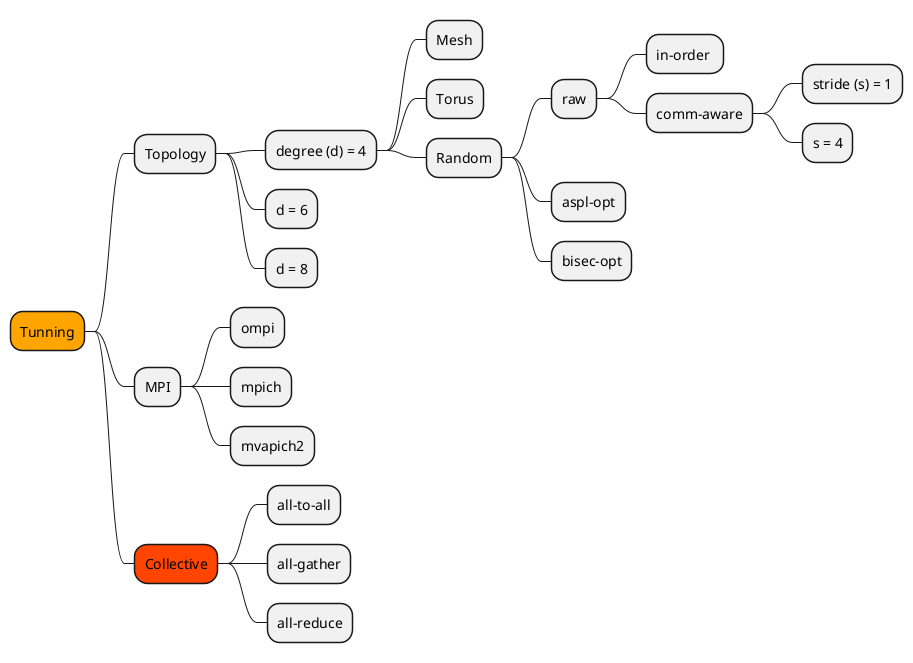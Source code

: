 @startmindmap
*[#orange] Tunning
** Topology
*** degree (d) = 4
**** Mesh
**** Torus
**** Random
***** raw
****** in-order 
****** comm-aware
******* stride (s) = 1
******* s = 4
***** aspl-opt
***** bisec-opt
*** d = 6
*** d = 8
** MPI
*** ompi
*** mpich
*** mvapich2
**[#OrangeRed] Collective
*** all-to-all
*** all-gather
*** all-reduce
@endmindmap
